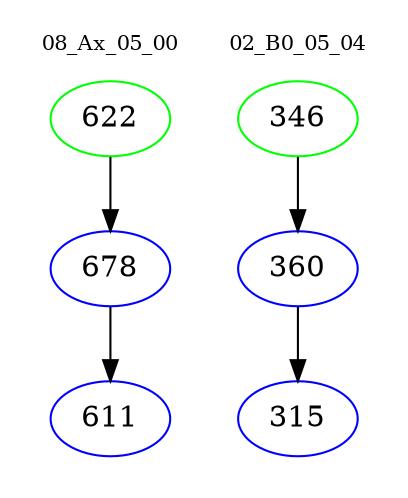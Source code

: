 digraph{
subgraph cluster_0 {
color = white
label = "08_Ax_05_00";
fontsize=10;
T0_622 [label="622", color="green"]
T0_622 -> T0_678 [color="black"]
T0_678 [label="678", color="blue"]
T0_678 -> T0_611 [color="black"]
T0_611 [label="611", color="blue"]
}
subgraph cluster_1 {
color = white
label = "02_B0_05_04";
fontsize=10;
T1_346 [label="346", color="green"]
T1_346 -> T1_360 [color="black"]
T1_360 [label="360", color="blue"]
T1_360 -> T1_315 [color="black"]
T1_315 [label="315", color="blue"]
}
}
